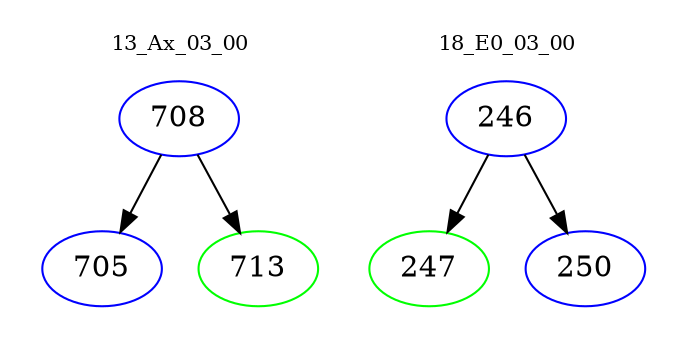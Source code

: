 digraph{
subgraph cluster_0 {
color = white
label = "13_Ax_03_00";
fontsize=10;
T0_708 [label="708", color="blue"]
T0_708 -> T0_705 [color="black"]
T0_705 [label="705", color="blue"]
T0_708 -> T0_713 [color="black"]
T0_713 [label="713", color="green"]
}
subgraph cluster_1 {
color = white
label = "18_E0_03_00";
fontsize=10;
T1_246 [label="246", color="blue"]
T1_246 -> T1_247 [color="black"]
T1_247 [label="247", color="green"]
T1_246 -> T1_250 [color="black"]
T1_250 [label="250", color="blue"]
}
}

